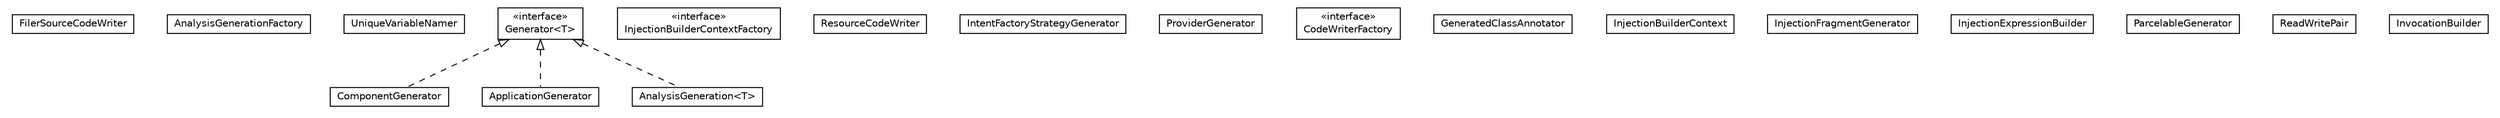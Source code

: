 #!/usr/local/bin/dot
#
# Class diagram 
# Generated by UMLGraph version 5.1 (http://www.umlgraph.org/)
#

digraph G {
	edge [fontname="Helvetica",fontsize=10,labelfontname="Helvetica",labelfontsize=10];
	node [fontname="Helvetica",fontsize=10,shape=plaintext];
	nodesep=0.25;
	ranksep=0.5;
	// org.androidtransfuse.gen.FilerSourceCodeWriter
	c3993 [label=<<table title="org.androidtransfuse.gen.FilerSourceCodeWriter" border="0" cellborder="1" cellspacing="0" cellpadding="2" port="p" href="./FilerSourceCodeWriter.html">
		<tr><td><table border="0" cellspacing="0" cellpadding="1">
<tr><td align="center" balign="center"> FilerSourceCodeWriter </td></tr>
		</table></td></tr>
		</table>>, fontname="Helvetica", fontcolor="black", fontsize=10.0];
	// org.androidtransfuse.gen.AnalysisGenerationFactory
	c3994 [label=<<table title="org.androidtransfuse.gen.AnalysisGenerationFactory" border="0" cellborder="1" cellspacing="0" cellpadding="2" port="p" href="./AnalysisGenerationFactory.html">
		<tr><td><table border="0" cellspacing="0" cellpadding="1">
<tr><td align="center" balign="center"> AnalysisGenerationFactory </td></tr>
		</table></td></tr>
		</table>>, fontname="Helvetica", fontcolor="black", fontsize=10.0];
	// org.androidtransfuse.gen.UniqueVariableNamer
	c3995 [label=<<table title="org.androidtransfuse.gen.UniqueVariableNamer" border="0" cellborder="1" cellspacing="0" cellpadding="2" port="p" href="./UniqueVariableNamer.html">
		<tr><td><table border="0" cellspacing="0" cellpadding="1">
<tr><td align="center" balign="center"> UniqueVariableNamer </td></tr>
		</table></td></tr>
		</table>>, fontname="Helvetica", fontcolor="black", fontsize=10.0];
	// org.androidtransfuse.gen.ComponentGenerator
	c3996 [label=<<table title="org.androidtransfuse.gen.ComponentGenerator" border="0" cellborder="1" cellspacing="0" cellpadding="2" port="p" href="./ComponentGenerator.html">
		<tr><td><table border="0" cellspacing="0" cellpadding="1">
<tr><td align="center" balign="center"> ComponentGenerator </td></tr>
		</table></td></tr>
		</table>>, fontname="Helvetica", fontcolor="black", fontsize=10.0];
	// org.androidtransfuse.gen.ApplicationGenerator
	c3997 [label=<<table title="org.androidtransfuse.gen.ApplicationGenerator" border="0" cellborder="1" cellspacing="0" cellpadding="2" port="p" href="./ApplicationGenerator.html">
		<tr><td><table border="0" cellspacing="0" cellpadding="1">
<tr><td align="center" balign="center"> ApplicationGenerator </td></tr>
		</table></td></tr>
		</table>>, fontname="Helvetica", fontcolor="black", fontsize=10.0];
	// org.androidtransfuse.gen.InjectionBuilderContextFactory
	c3998 [label=<<table title="org.androidtransfuse.gen.InjectionBuilderContextFactory" border="0" cellborder="1" cellspacing="0" cellpadding="2" port="p" href="./InjectionBuilderContextFactory.html">
		<tr><td><table border="0" cellspacing="0" cellpadding="1">
<tr><td align="center" balign="center"> &#171;interface&#187; </td></tr>
<tr><td align="center" balign="center"> InjectionBuilderContextFactory </td></tr>
		</table></td></tr>
		</table>>, fontname="Helvetica", fontcolor="black", fontsize=10.0];
	// org.androidtransfuse.gen.ResourceCodeWriter
	c3999 [label=<<table title="org.androidtransfuse.gen.ResourceCodeWriter" border="0" cellborder="1" cellspacing="0" cellpadding="2" port="p" href="./ResourceCodeWriter.html">
		<tr><td><table border="0" cellspacing="0" cellpadding="1">
<tr><td align="center" balign="center"> ResourceCodeWriter </td></tr>
		</table></td></tr>
		</table>>, fontname="Helvetica", fontcolor="black", fontsize=10.0];
	// org.androidtransfuse.gen.AnalysisGeneration<T>
	c4000 [label=<<table title="org.androidtransfuse.gen.AnalysisGeneration" border="0" cellborder="1" cellspacing="0" cellpadding="2" port="p" href="./AnalysisGeneration.html">
		<tr><td><table border="0" cellspacing="0" cellpadding="1">
<tr><td align="center" balign="center"> AnalysisGeneration&lt;T&gt; </td></tr>
		</table></td></tr>
		</table>>, fontname="Helvetica", fontcolor="black", fontsize=10.0];
	// org.androidtransfuse.gen.IntentFactoryStrategyGenerator
	c4001 [label=<<table title="org.androidtransfuse.gen.IntentFactoryStrategyGenerator" border="0" cellborder="1" cellspacing="0" cellpadding="2" port="p" href="./IntentFactoryStrategyGenerator.html">
		<tr><td><table border="0" cellspacing="0" cellpadding="1">
<tr><td align="center" balign="center"> IntentFactoryStrategyGenerator </td></tr>
		</table></td></tr>
		</table>>, fontname="Helvetica", fontcolor="black", fontsize=10.0];
	// org.androidtransfuse.gen.Generator<T>
	c4002 [label=<<table title="org.androidtransfuse.gen.Generator" border="0" cellborder="1" cellspacing="0" cellpadding="2" port="p" href="./Generator.html">
		<tr><td><table border="0" cellspacing="0" cellpadding="1">
<tr><td align="center" balign="center"> &#171;interface&#187; </td></tr>
<tr><td align="center" balign="center"> Generator&lt;T&gt; </td></tr>
		</table></td></tr>
		</table>>, fontname="Helvetica", fontcolor="black", fontsize=10.0];
	// org.androidtransfuse.gen.ProviderGenerator
	c4003 [label=<<table title="org.androidtransfuse.gen.ProviderGenerator" border="0" cellborder="1" cellspacing="0" cellpadding="2" port="p" href="./ProviderGenerator.html">
		<tr><td><table border="0" cellspacing="0" cellpadding="1">
<tr><td align="center" balign="center"> ProviderGenerator </td></tr>
		</table></td></tr>
		</table>>, fontname="Helvetica", fontcolor="black", fontsize=10.0];
	// org.androidtransfuse.gen.CodeWriterFactory
	c4004 [label=<<table title="org.androidtransfuse.gen.CodeWriterFactory" border="0" cellborder="1" cellspacing="0" cellpadding="2" port="p" href="./CodeWriterFactory.html">
		<tr><td><table border="0" cellspacing="0" cellpadding="1">
<tr><td align="center" balign="center"> &#171;interface&#187; </td></tr>
<tr><td align="center" balign="center"> CodeWriterFactory </td></tr>
		</table></td></tr>
		</table>>, fontname="Helvetica", fontcolor="black", fontsize=10.0];
	// org.androidtransfuse.gen.GeneratedClassAnnotator
	c4005 [label=<<table title="org.androidtransfuse.gen.GeneratedClassAnnotator" border="0" cellborder="1" cellspacing="0" cellpadding="2" port="p" href="./GeneratedClassAnnotator.html">
		<tr><td><table border="0" cellspacing="0" cellpadding="1">
<tr><td align="center" balign="center"> GeneratedClassAnnotator </td></tr>
		</table></td></tr>
		</table>>, fontname="Helvetica", fontcolor="black", fontsize=10.0];
	// org.androidtransfuse.gen.InjectionBuilderContext
	c4006 [label=<<table title="org.androidtransfuse.gen.InjectionBuilderContext" border="0" cellborder="1" cellspacing="0" cellpadding="2" port="p" href="./InjectionBuilderContext.html">
		<tr><td><table border="0" cellspacing="0" cellpadding="1">
<tr><td align="center" balign="center"> InjectionBuilderContext </td></tr>
		</table></td></tr>
		</table>>, fontname="Helvetica", fontcolor="black", fontsize=10.0];
	// org.androidtransfuse.gen.InjectionFragmentGenerator
	c4007 [label=<<table title="org.androidtransfuse.gen.InjectionFragmentGenerator" border="0" cellborder="1" cellspacing="0" cellpadding="2" port="p" href="./InjectionFragmentGenerator.html">
		<tr><td><table border="0" cellspacing="0" cellpadding="1">
<tr><td align="center" balign="center"> InjectionFragmentGenerator </td></tr>
		</table></td></tr>
		</table>>, fontname="Helvetica", fontcolor="black", fontsize=10.0];
	// org.androidtransfuse.gen.InjectionExpressionBuilder
	c4008 [label=<<table title="org.androidtransfuse.gen.InjectionExpressionBuilder" border="0" cellborder="1" cellspacing="0" cellpadding="2" port="p" href="./InjectionExpressionBuilder.html">
		<tr><td><table border="0" cellspacing="0" cellpadding="1">
<tr><td align="center" balign="center"> InjectionExpressionBuilder </td></tr>
		</table></td></tr>
		</table>>, fontname="Helvetica", fontcolor="black", fontsize=10.0];
	// org.androidtransfuse.gen.ParcelableGenerator
	c4009 [label=<<table title="org.androidtransfuse.gen.ParcelableGenerator" border="0" cellborder="1" cellspacing="0" cellpadding="2" port="p" href="./ParcelableGenerator.html">
		<tr><td><table border="0" cellspacing="0" cellpadding="1">
<tr><td align="center" balign="center"> ParcelableGenerator </td></tr>
		</table></td></tr>
		</table>>, fontname="Helvetica", fontcolor="black", fontsize=10.0];
	// org.androidtransfuse.gen.ParcelableGenerator.ReadWritePair
	c4010 [label=<<table title="org.androidtransfuse.gen.ParcelableGenerator.ReadWritePair" border="0" cellborder="1" cellspacing="0" cellpadding="2" port="p" href="./ParcelableGenerator.ReadWritePair.html">
		<tr><td><table border="0" cellspacing="0" cellpadding="1">
<tr><td align="center" balign="center"> ReadWritePair </td></tr>
		</table></td></tr>
		</table>>, fontname="Helvetica", fontcolor="black", fontsize=10.0];
	// org.androidtransfuse.gen.InvocationBuilder
	c4011 [label=<<table title="org.androidtransfuse.gen.InvocationBuilder" border="0" cellborder="1" cellspacing="0" cellpadding="2" port="p" href="./InvocationBuilder.html">
		<tr><td><table border="0" cellspacing="0" cellpadding="1">
<tr><td align="center" balign="center"> InvocationBuilder </td></tr>
		</table></td></tr>
		</table>>, fontname="Helvetica", fontcolor="black", fontsize=10.0];
	//org.androidtransfuse.gen.ComponentGenerator implements org.androidtransfuse.gen.Generator<T>
	c4002:p -> c3996:p [dir=back,arrowtail=empty,style=dashed];
	//org.androidtransfuse.gen.ApplicationGenerator implements org.androidtransfuse.gen.Generator<T>
	c4002:p -> c3997:p [dir=back,arrowtail=empty,style=dashed];
	//org.androidtransfuse.gen.AnalysisGeneration<T> implements org.androidtransfuse.gen.Generator<T>
	c4002:p -> c4000:p [dir=back,arrowtail=empty,style=dashed];
}

